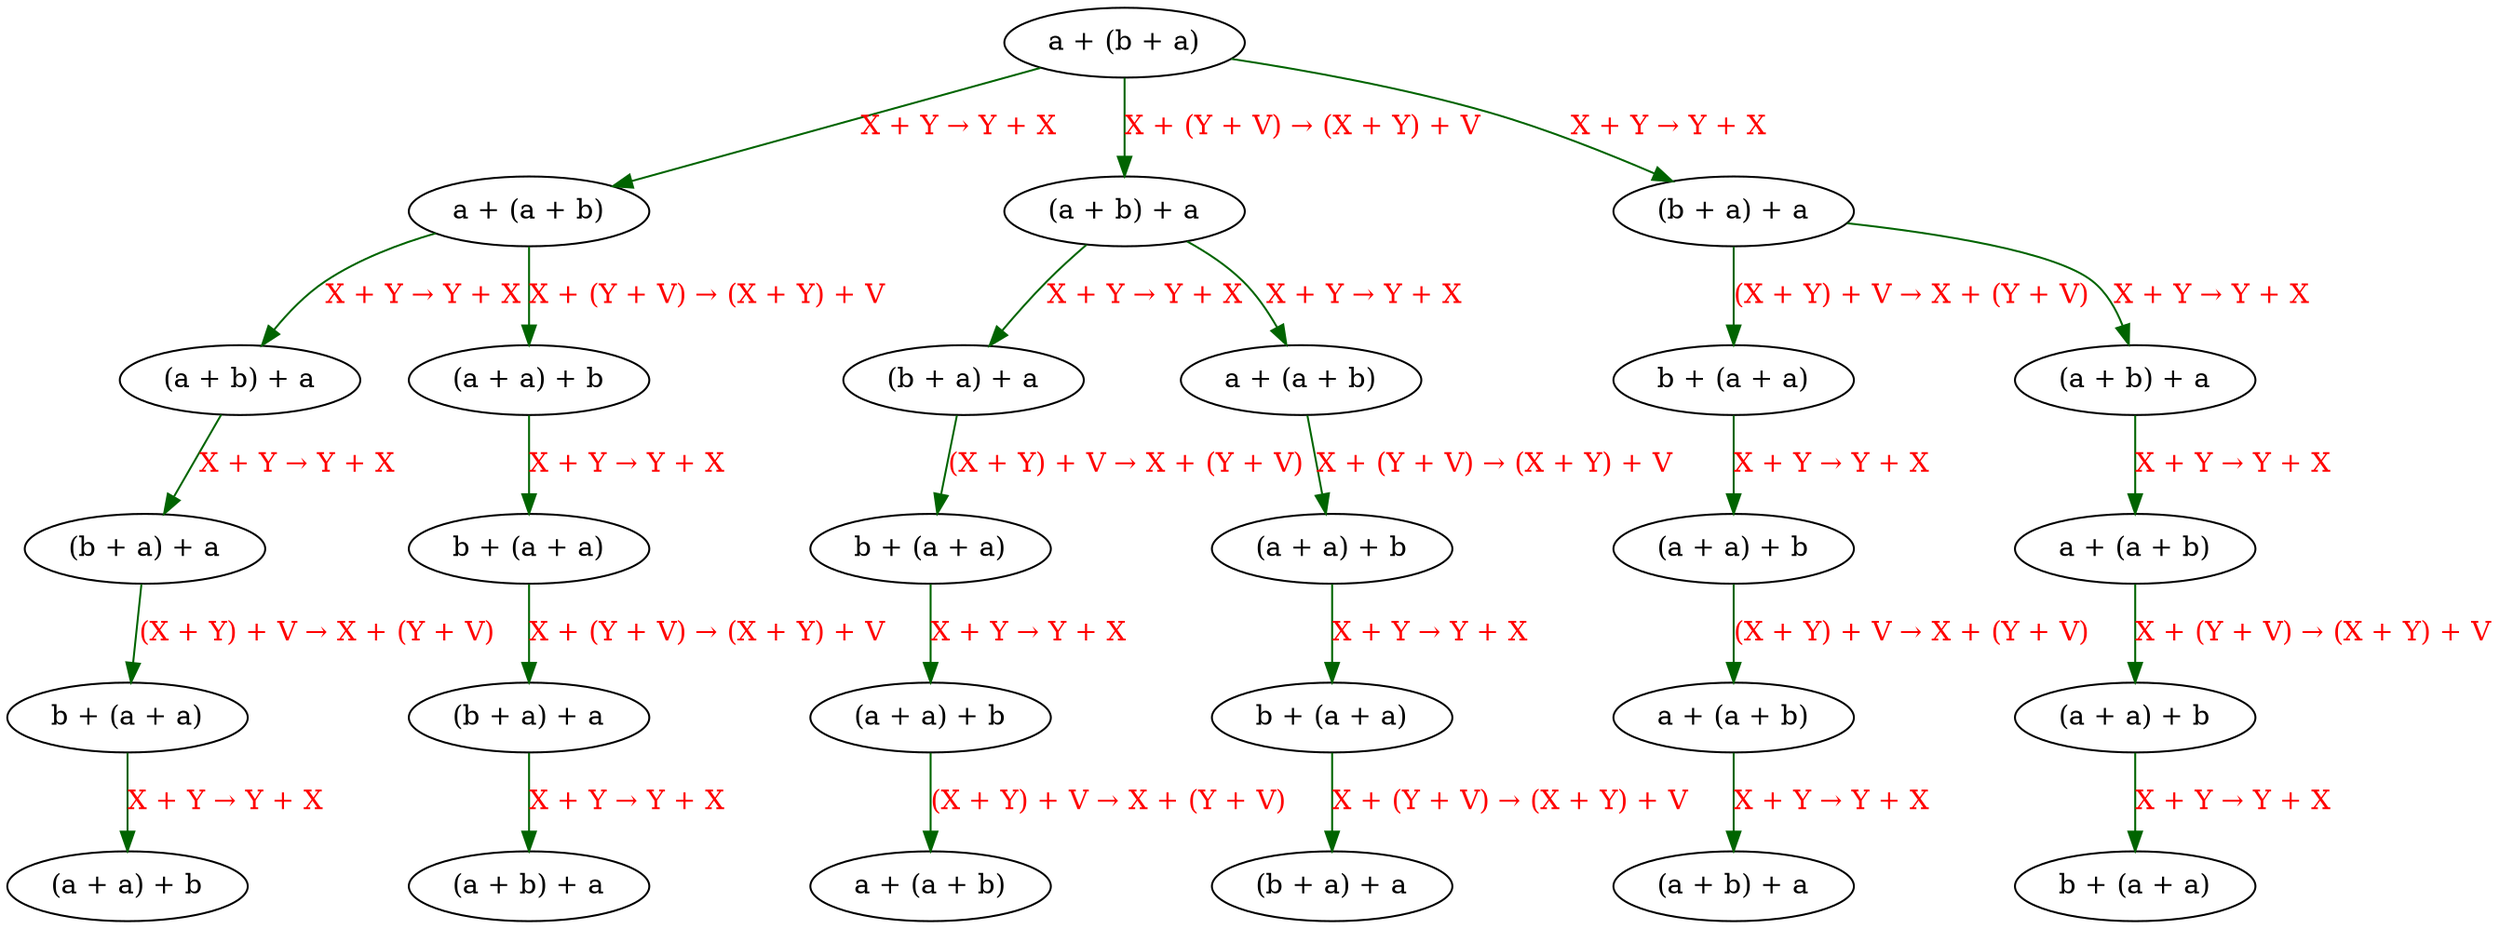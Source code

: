 digraph Rest {
	node1242606165668936730 [label="(a + a) + b"
style="solid"
color="black"];
	node1275456434821402129 [label="a + (a + b)"
style="solid"
color="black"];
	node1445171289116647300 [label="(b + a) + a"
style="solid"
color="black"];
	node1598579004064440205 [label="a + (a + b)"
style="solid"
color="black"];
	node1619802157627953932 [label="(a + b) + a"
style="solid"
color="black"];
	node1965856476122958072 [label="(a + a) + b"
style="solid"
color="black"];
	node1992768565505797918 [label="(a + a) + b"
style="solid"
color="black"];
	node275780433167488796 [label="b + (a + a)"
style="solid"
color="black"];
	node2914966799364983908 [label="a + (a + b)"
style="solid"
color="black"];
	node3089680106155484926 [label="a + (a + b)"
style="solid"
color="black"];
	node395452190856367902 [label="a + (b + a)"
style="solid"
color="black"];
	node4057641492128129176 [label="b + (a + a)"
style="solid"
color="black"];
	node424045563433635775 [label="(b + a) + a"
style="solid"
color="black"];
	node4537995101002867458 [label="(b + a) + a"
style="solid"
color="black"];
	node4547881533164663694 [label="b + (a + a)"
style="solid"
color="black"];
	node4876705649941287596 [label="(a + a) + b"
style="solid"
color="black"];
	node5711026612259959650 [label="(a + b) + a"
style="solid"
color="black"];
	node5954123901811102656 [label="(a + a) + b"
style="solid"
color="black"];
	node6075557271111968498 [label="(a + b) + a"
style="solid"
color="black"];
	node6097195679637204944 [label="b + (a + a)"
style="solid"
color="black"];
	node626422747542987476 [label="(a + a) + b"
style="solid"
color="black"];
	node686945290978466860 [label="(a + b) + a"
style="solid"
color="black"];
	node7094770986281926620 [label="(a + b) + a"
style="solid"
color="black"];
	node7558324749595465086 [label="a + (a + b)"
style="solid"
color="black"];
	node7615478634354157966 [label="(b + a) + a"
style="solid"
color="black"];
	node8057792250043556267 [label="(b + a) + a"
style="solid"
color="black"];
	node8509914973622482274 [label="b + (a + a)"
style="solid"
color="black"];
	node8724399221421482484 [label="b + (a + a)"
style="solid"
color="black"];

	node1242606165668936730 -> node8509914973622482274 [label = <<font color ="red">X + Y → Y + X</font><br/>>
color="darkgreen"
style="solid"];
	node1445171289116647300 -> node4547881533164663694 [label = <<font color ="red">(X + Y) + V → X + (Y + V)</font><br/>>
color="darkgreen"
style="solid"];
	node1598579004064440205 -> node686945290978466860 [label = <<font color ="red">X + Y → Y + X</font><br/>>
color="darkgreen"
style="solid"];
	node1965856476122958072 -> node4057641492128129176 [label = <<font color ="red">X + Y → Y + X</font><br/>>
color="darkgreen"
style="solid"];
	node1992768565505797918 -> node1275456434821402129 [label = <<font color ="red">(X + Y) + V → X + (Y + V)</font><br/>>
color="darkgreen"
style="solid"];
	node275780433167488796 -> node4876705649941287596 [label = <<font color ="red">X + Y → Y + X</font><br/>>
color="darkgreen"
style="solid"];
	node2914966799364983908 -> node1242606165668936730 [label = <<font color ="red">X + (Y + V) → (X + Y) + V</font><br/>>
color="darkgreen"
style="solid"];
	node3089680106155484926 -> node6075557271111968498 [label = <<font color ="red">X + Y → Y + X</font><br/>>
color="darkgreen"
style="solid"];
	node3089680106155484926 -> node626422747542987476 [label = <<font color ="red">X + (Y + V) → (X + Y) + V</font><br/>>
color="darkgreen"
style="solid"];
	node395452190856367902 -> node3089680106155484926 [label = <<font color ="red">X + Y → Y + X</font><br/>>
color="darkgreen"
style="solid"];
	node395452190856367902 -> node7094770986281926620 [label = <<font color ="red">X + (Y + V) → (X + Y) + V</font><br/>>
color="darkgreen"
style="solid"];
	node395452190856367902 -> node7615478634354157966 [label = <<font color ="red">X + Y → Y + X</font><br/>>
color="darkgreen"
style="solid"];
	node4537995101002867458 -> node6097195679637204944 [label = <<font color ="red">(X + Y) + V → X + (Y + V)</font><br/>>
color="darkgreen"
style="solid"];
	node4547881533164663694 -> node1992768565505797918 [label = <<font color ="red">X + Y → Y + X</font><br/>>
color="darkgreen"
style="solid"];
	node4876705649941287596 -> node1598579004064440205 [label = <<font color ="red">(X + Y) + V → X + (Y + V)</font><br/>>
color="darkgreen"
style="solid"];
	node5711026612259959650 -> node7558324749595465086 [label = <<font color ="red">X + Y → Y + X</font><br/>>
color="darkgreen"
style="solid"];
	node6075557271111968498 -> node4537995101002867458 [label = <<font color ="red">X + Y → Y + X</font><br/>>
color="darkgreen"
style="solid"];
	node6097195679637204944 -> node5954123901811102656 [label = <<font color ="red">X + Y → Y + X</font><br/>>
color="darkgreen"
style="solid"];
	node626422747542987476 -> node8724399221421482484 [label = <<font color ="red">X + Y → Y + X</font><br/>>
color="darkgreen"
style="solid"];
	node7094770986281926620 -> node1445171289116647300 [label = <<font color ="red">X + Y → Y + X</font><br/>>
color="darkgreen"
style="solid"];
	node7094770986281926620 -> node2914966799364983908 [label = <<font color ="red">X + Y → Y + X</font><br/>>
color="darkgreen"
style="solid"];
	node7558324749595465086 -> node1965856476122958072 [label = <<font color ="red">X + (Y + V) → (X + Y) + V</font><br/>>
color="darkgreen"
style="solid"];
	node7615478634354157966 -> node275780433167488796 [label = <<font color ="red">(X + Y) + V → X + (Y + V)</font><br/>>
color="darkgreen"
style="solid"];
	node7615478634354157966 -> node5711026612259959650 [label = <<font color ="red">X + Y → Y + X</font><br/>>
color="darkgreen"
style="solid"];
	node8057792250043556267 -> node1619802157627953932 [label = <<font color ="red">X + Y → Y + X</font><br/>>
color="darkgreen"
style="solid"];
	node8509914973622482274 -> node424045563433635775 [label = <<font color ="red">X + (Y + V) → (X + Y) + V</font><br/>>
color="darkgreen"
style="solid"];
	node8724399221421482484 -> node8057792250043556267 [label = <<font color ="red">X + (Y + V) → (X + Y) + V</font><br/>>
color="darkgreen"
style="solid"];
}